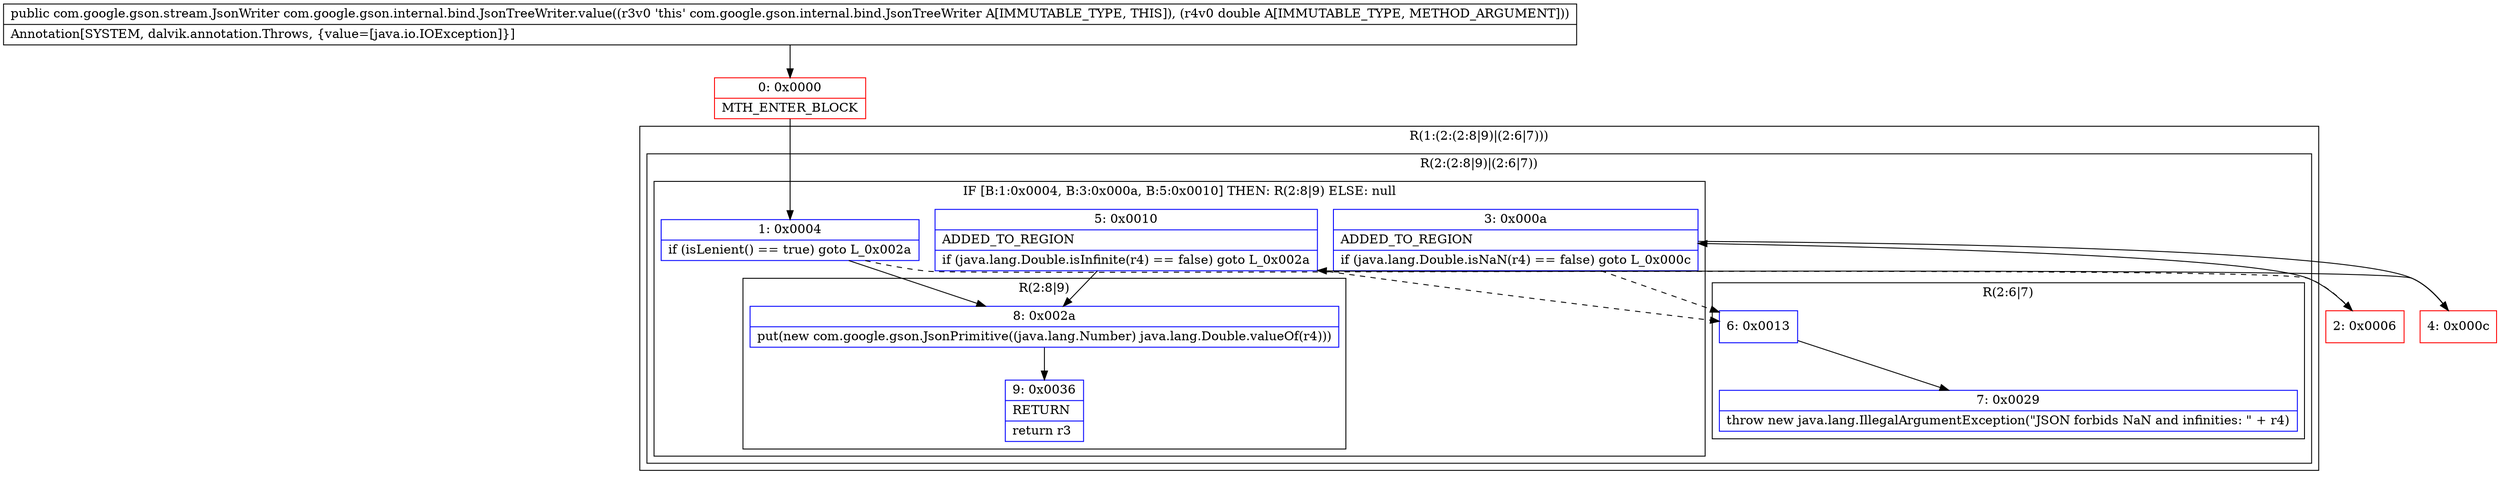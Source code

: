 digraph "CFG forcom.google.gson.internal.bind.JsonTreeWriter.value(D)Lcom\/google\/gson\/stream\/JsonWriter;" {
subgraph cluster_Region_1714010060 {
label = "R(1:(2:(2:8|9)|(2:6|7)))";
node [shape=record,color=blue];
subgraph cluster_Region_1651338552 {
label = "R(2:(2:8|9)|(2:6|7))";
node [shape=record,color=blue];
subgraph cluster_IfRegion_235171531 {
label = "IF [B:1:0x0004, B:3:0x000a, B:5:0x0010] THEN: R(2:8|9) ELSE: null";
node [shape=record,color=blue];
Node_1 [shape=record,label="{1\:\ 0x0004|if (isLenient() == true) goto L_0x002a\l}"];
Node_3 [shape=record,label="{3\:\ 0x000a|ADDED_TO_REGION\l|if (java.lang.Double.isNaN(r4) == false) goto L_0x000c\l}"];
Node_5 [shape=record,label="{5\:\ 0x0010|ADDED_TO_REGION\l|if (java.lang.Double.isInfinite(r4) == false) goto L_0x002a\l}"];
subgraph cluster_Region_5972818 {
label = "R(2:8|9)";
node [shape=record,color=blue];
Node_8 [shape=record,label="{8\:\ 0x002a|put(new com.google.gson.JsonPrimitive((java.lang.Number) java.lang.Double.valueOf(r4)))\l}"];
Node_9 [shape=record,label="{9\:\ 0x0036|RETURN\l|return r3\l}"];
}
}
subgraph cluster_Region_728200002 {
label = "R(2:6|7)";
node [shape=record,color=blue];
Node_6 [shape=record,label="{6\:\ 0x0013}"];
Node_7 [shape=record,label="{7\:\ 0x0029|throw new java.lang.IllegalArgumentException(\"JSON forbids NaN and infinities: \" + r4)\l}"];
}
}
}
Node_0 [shape=record,color=red,label="{0\:\ 0x0000|MTH_ENTER_BLOCK\l}"];
Node_2 [shape=record,color=red,label="{2\:\ 0x0006}"];
Node_4 [shape=record,color=red,label="{4\:\ 0x000c}"];
MethodNode[shape=record,label="{public com.google.gson.stream.JsonWriter com.google.gson.internal.bind.JsonTreeWriter.value((r3v0 'this' com.google.gson.internal.bind.JsonTreeWriter A[IMMUTABLE_TYPE, THIS]), (r4v0 double A[IMMUTABLE_TYPE, METHOD_ARGUMENT]))  | Annotation[SYSTEM, dalvik.annotation.Throws, \{value=[java.io.IOException]\}]\l}"];
MethodNode -> Node_0;
Node_1 -> Node_2[style=dashed];
Node_1 -> Node_8;
Node_3 -> Node_4;
Node_3 -> Node_6[style=dashed];
Node_5 -> Node_6[style=dashed];
Node_5 -> Node_8;
Node_8 -> Node_9;
Node_6 -> Node_7;
Node_0 -> Node_1;
Node_2 -> Node_3;
Node_4 -> Node_5;
}

